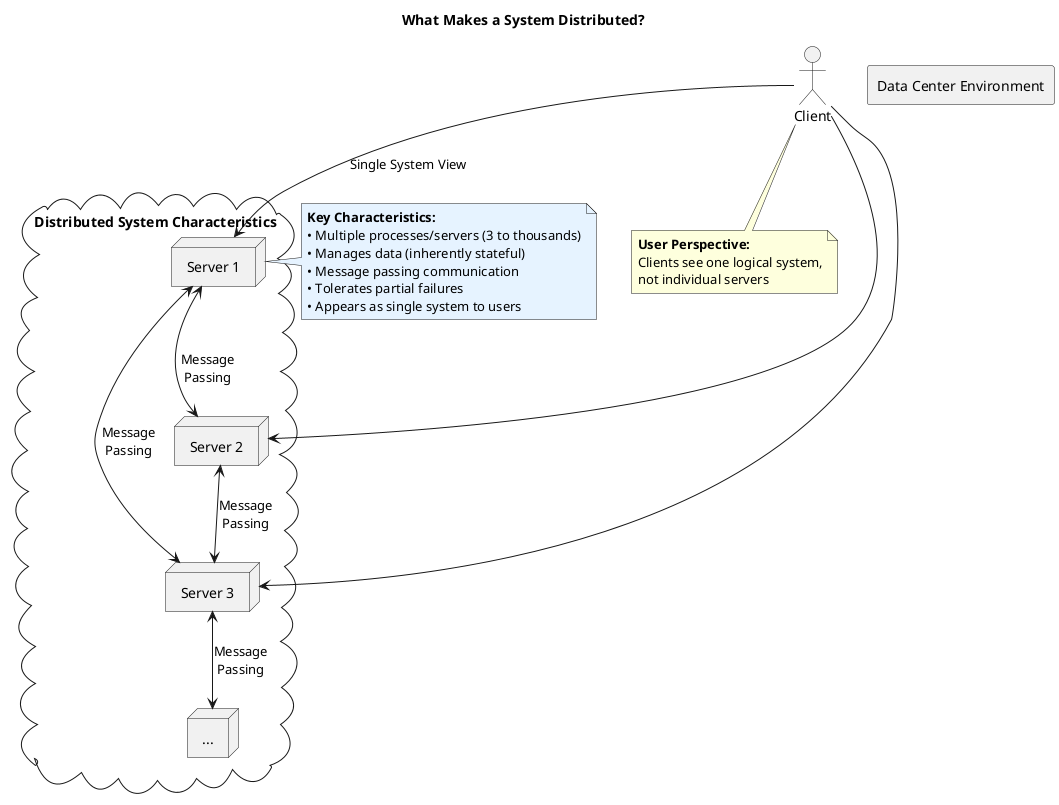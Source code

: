 @startuml

title What Makes a System Distributed?

cloud "Distributed System Characteristics" {
  node "Server 1" as S1
  node "Server 2" as S2
  node "Server 3" as S3
  node "..." as More
  
  S1 <--> S2 : Message\nPassing
  S2 <--> S3 : Message\nPassing
  S1 <--> S3 : Message\nPassing
  S3 <--> More : Message\nPassing
}

note right of S1 #E6F3FF
**Key Characteristics:**
• Multiple processes/servers (3 to thousands)
• Manages data (inherently stateful)
• Message passing communication
• Tolerates partial failures
• Appears as single system to users
end note

actor "Client" as Client
Client --> S1 : Single System View
Client --> S2
Client --> S3

note bottom of Client
**User Perspective:**
Clients see one logical system,
not individual servers
end note

rectangle "Data Center Environment" {
  S1 -[hidden]- S2
}
@enduml 